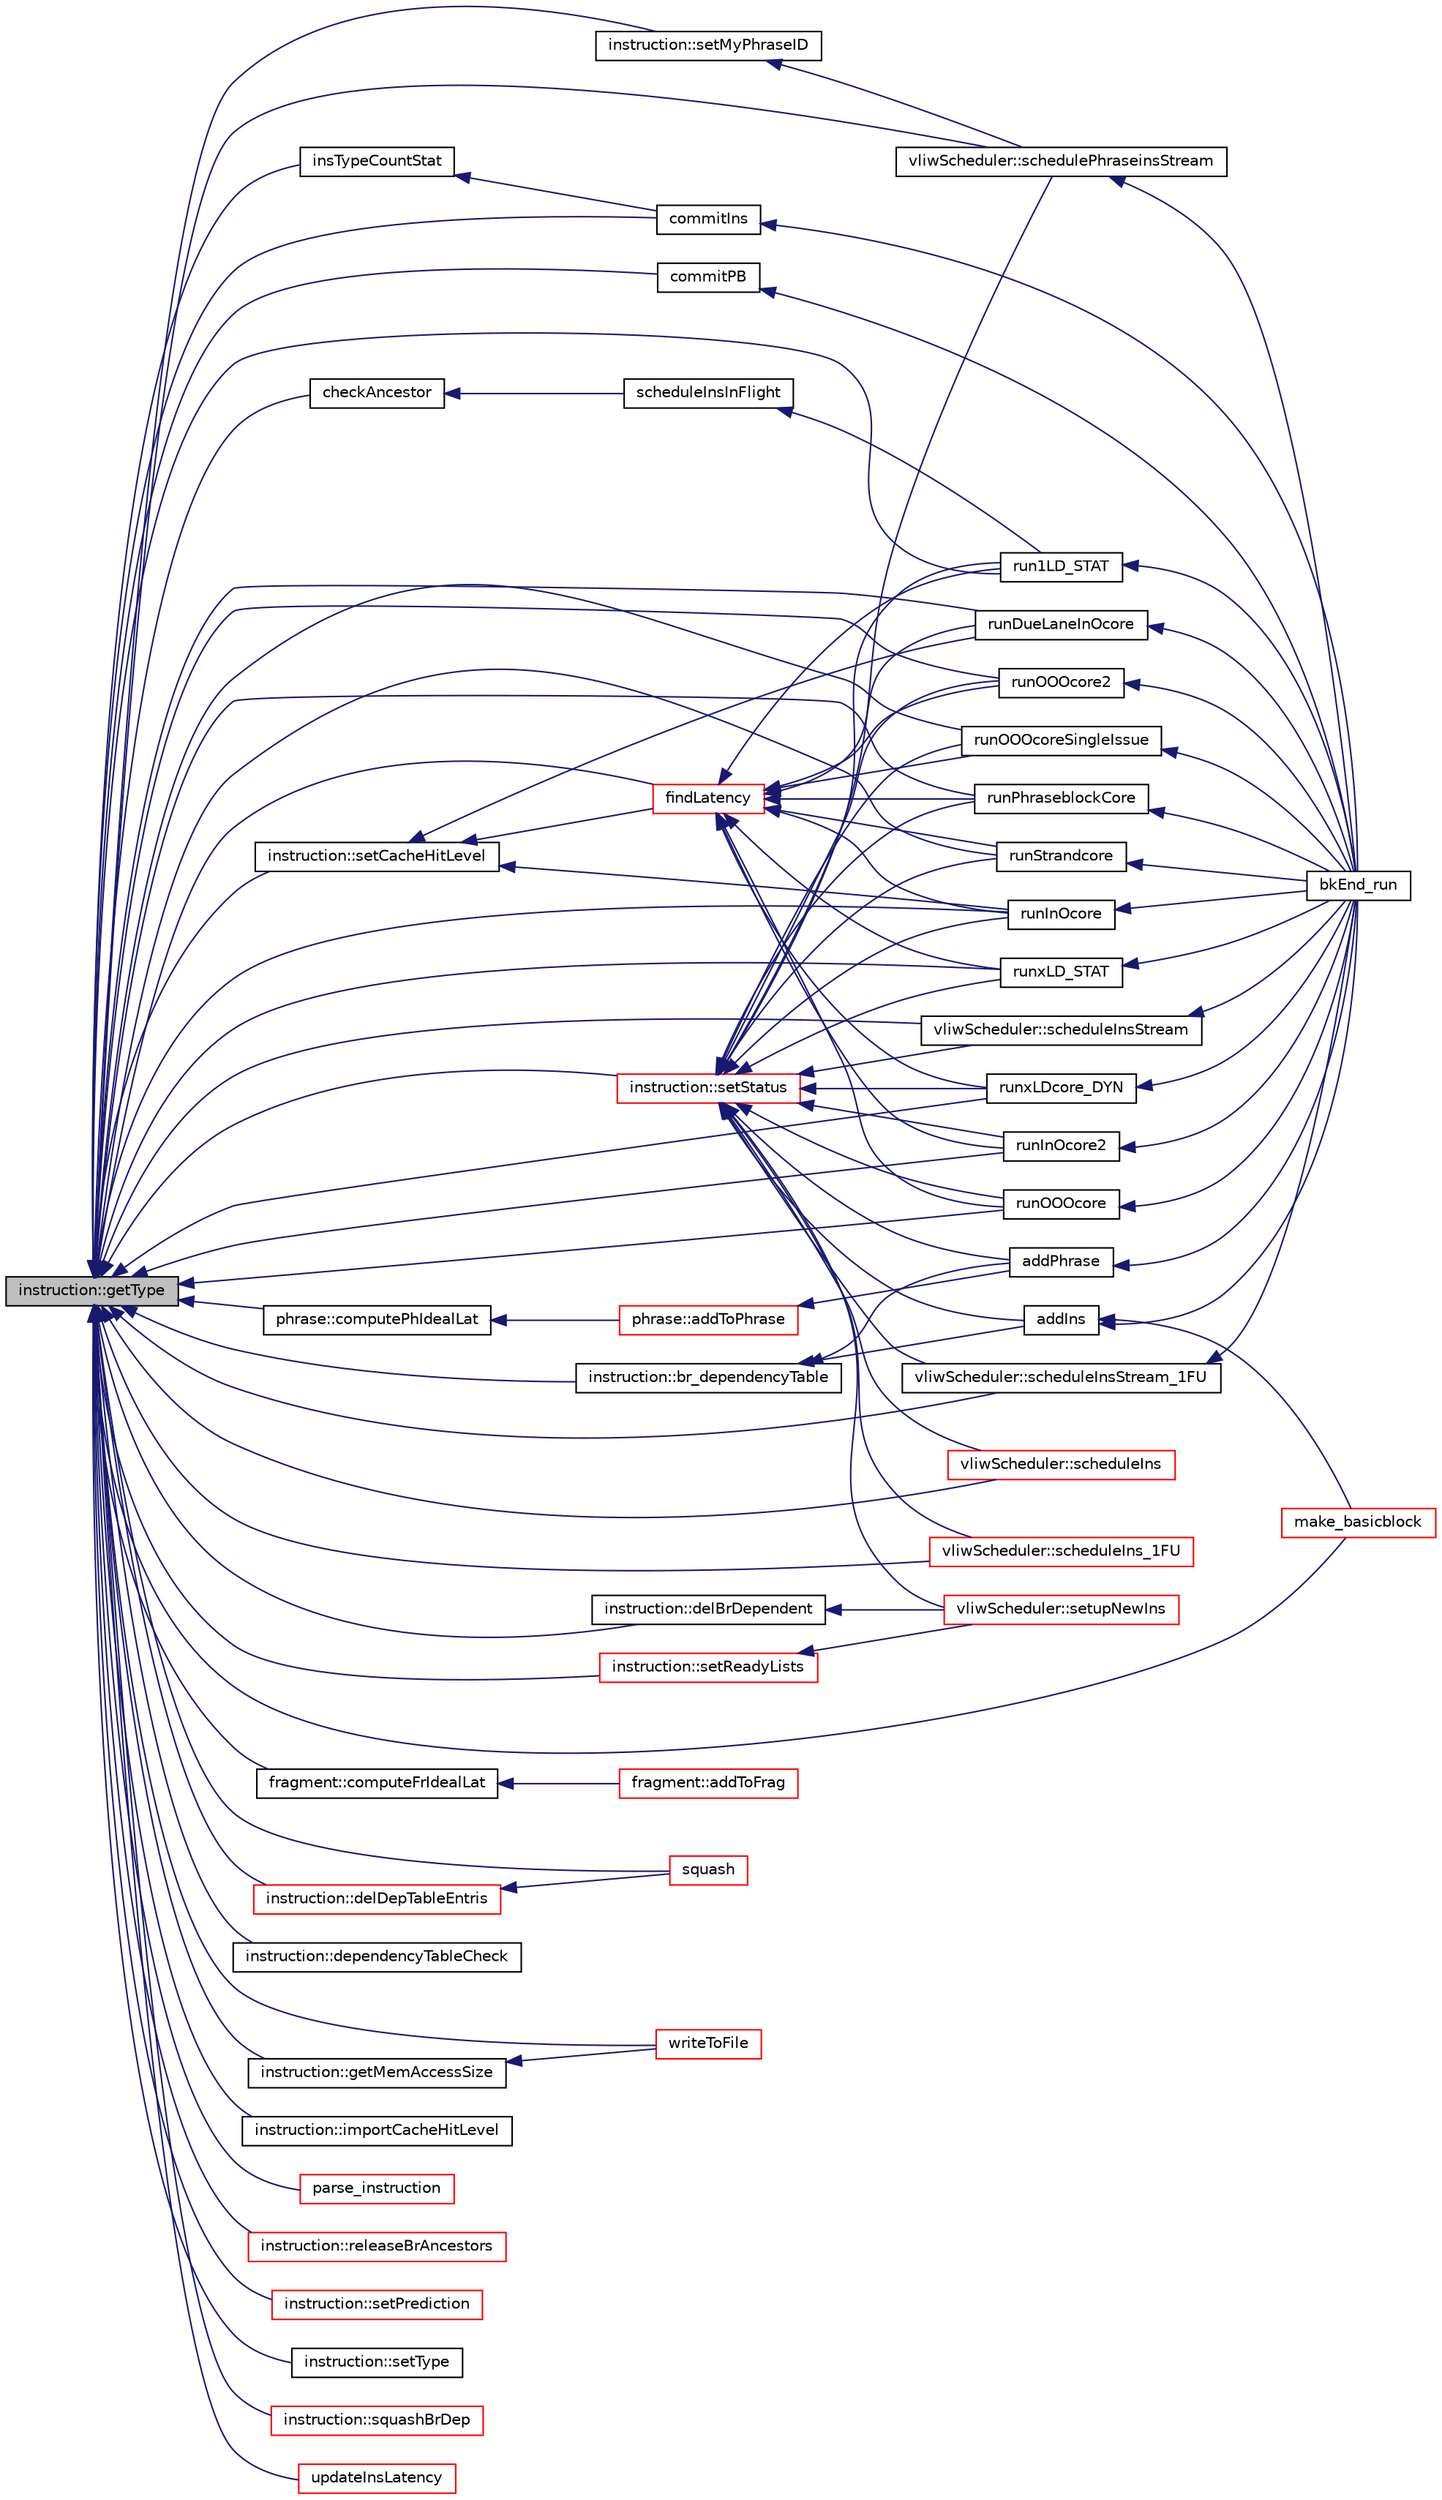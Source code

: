 digraph G
{
  edge [fontname="Helvetica",fontsize="10",labelfontname="Helvetica",labelfontsize="10"];
  node [fontname="Helvetica",fontsize="10",shape=record];
  rankdir=LR;
  Node1 [label="instruction::getType",height=0.2,width=0.4,color="black", fillcolor="grey75", style="filled" fontcolor="black"];
  Node1 -> Node2 [dir=back,color="midnightblue",fontsize="10",style="solid",fontname="Helvetica"];
  Node2 [label="instruction::br_dependencyTable",height=0.2,width=0.4,color="black", fillcolor="white", style="filled",URL="$classinstruction.html#a578f14a412f7d77a1e87aa52af78eade"];
  Node2 -> Node3 [dir=back,color="midnightblue",fontsize="10",style="solid",fontname="Helvetica"];
  Node3 [label="addIns",height=0.2,width=0.4,color="black", fillcolor="white", style="filled",URL="$bkEnd_8cpp.html#a699e911f02cc068558e37f3496d086ce"];
  Node3 -> Node4 [dir=back,color="midnightblue",fontsize="10",style="solid",fontname="Helvetica"];
  Node4 [label="bkEnd_run",height=0.2,width=0.4,color="black", fillcolor="white", style="filled",URL="$bkEnd_8h.html#a0de885ce07273f37e162ecb0e63ec95d"];
  Node3 -> Node5 [dir=back,color="midnightblue",fontsize="10",style="solid",fontname="Helvetica"];
  Node5 [label="make_basicblock",height=0.2,width=0.4,color="red", fillcolor="white", style="filled",URL="$make__basicblock_8cpp.html#a765669fc41b8885a39c1ec0df0df96ca"];
  Node2 -> Node6 [dir=back,color="midnightblue",fontsize="10",style="solid",fontname="Helvetica"];
  Node6 [label="addPhrase",height=0.2,width=0.4,color="black", fillcolor="white", style="filled",URL="$bkEnd_8cpp.html#a73b0a124e04ab7ad583a8ad063d501c5"];
  Node6 -> Node4 [dir=back,color="midnightblue",fontsize="10",style="solid",fontname="Helvetica"];
  Node1 -> Node7 [dir=back,color="midnightblue",fontsize="10",style="solid",fontname="Helvetica"];
  Node7 [label="checkAncestor",height=0.2,width=0.4,color="black", fillcolor="white", style="filled",URL="$bkEnd_8cpp.html#a614e7cde759a7fb104ba2b7c53ac31d3"];
  Node7 -> Node8 [dir=back,color="midnightblue",fontsize="10",style="solid",fontname="Helvetica"];
  Node8 [label="scheduleInsInFlight",height=0.2,width=0.4,color="black", fillcolor="white", style="filled",URL="$bkEnd_8cpp.html#a62811b6c8089a0b9969bcfa219fe4326"];
  Node8 -> Node9 [dir=back,color="midnightblue",fontsize="10",style="solid",fontname="Helvetica"];
  Node9 [label="run1LD_STAT",height=0.2,width=0.4,color="black", fillcolor="white", style="filled",URL="$bkEnd_8cpp.html#a97c39e40275c8b88452f484247c641e6"];
  Node9 -> Node4 [dir=back,color="midnightblue",fontsize="10",style="solid",fontname="Helvetica"];
  Node1 -> Node10 [dir=back,color="midnightblue",fontsize="10",style="solid",fontname="Helvetica"];
  Node10 [label="commitIns",height=0.2,width=0.4,color="black", fillcolor="white", style="filled",URL="$bkEnd_8cpp.html#a55d405fd16809cc233376112b4527f0b"];
  Node10 -> Node4 [dir=back,color="midnightblue",fontsize="10",style="solid",fontname="Helvetica"];
  Node1 -> Node11 [dir=back,color="midnightblue",fontsize="10",style="solid",fontname="Helvetica"];
  Node11 [label="commitPB",height=0.2,width=0.4,color="black", fillcolor="white", style="filled",URL="$bkEnd_8cpp.html#a2fbac5556ee437e9fab920fdc6eecce2"];
  Node11 -> Node4 [dir=back,color="midnightblue",fontsize="10",style="solid",fontname="Helvetica"];
  Node1 -> Node12 [dir=back,color="midnightblue",fontsize="10",style="solid",fontname="Helvetica"];
  Node12 [label="fragment::computeFrIdealLat",height=0.2,width=0.4,color="black", fillcolor="white", style="filled",URL="$classfragment.html#a6082d6576975ec4166aedf50e3db8143"];
  Node12 -> Node13 [dir=back,color="midnightblue",fontsize="10",style="solid",fontname="Helvetica"];
  Node13 [label="fragment::addToFrag",height=0.2,width=0.4,color="red", fillcolor="white", style="filled",URL="$classfragment.html#a536afae1860d52f35d230572958c5a48"];
  Node1 -> Node14 [dir=back,color="midnightblue",fontsize="10",style="solid",fontname="Helvetica"];
  Node14 [label="phrase::computePhIdealLat",height=0.2,width=0.4,color="black", fillcolor="white", style="filled",URL="$classphrase.html#a3802e4135d44de3591bf71a939b37123"];
  Node14 -> Node15 [dir=back,color="midnightblue",fontsize="10",style="solid",fontname="Helvetica"];
  Node15 [label="phrase::addToPhrase",height=0.2,width=0.4,color="red", fillcolor="white", style="filled",URL="$classphrase.html#a747fdf8e7ac40b4bad71d20129ae0e73"];
  Node15 -> Node6 [dir=back,color="midnightblue",fontsize="10",style="solid",fontname="Helvetica"];
  Node1 -> Node16 [dir=back,color="midnightblue",fontsize="10",style="solid",fontname="Helvetica"];
  Node16 [label="instruction::delBrDependent",height=0.2,width=0.4,color="black", fillcolor="white", style="filled",URL="$classinstruction.html#acf0ac8f3266fa128a76b3b287e2d305d"];
  Node16 -> Node17 [dir=back,color="midnightblue",fontsize="10",style="solid",fontname="Helvetica"];
  Node17 [label="vliwScheduler::setupNewIns",height=0.2,width=0.4,color="red", fillcolor="white", style="filled",URL="$classvliwScheduler.html#afd1ec0df4e12e892ef2e1d6cd5a1ad3c"];
  Node1 -> Node18 [dir=back,color="midnightblue",fontsize="10",style="solid",fontname="Helvetica"];
  Node18 [label="instruction::delDepTableEntris",height=0.2,width=0.4,color="red", fillcolor="white", style="filled",URL="$classinstruction.html#aa97fc6d29e3d841baede2a83414b3997"];
  Node18 -> Node19 [dir=back,color="midnightblue",fontsize="10",style="solid",fontname="Helvetica"];
  Node19 [label="squash",height=0.2,width=0.4,color="red", fillcolor="white", style="filled",URL="$bkEnd_8cpp.html#ab66b103fb7f2942ca9fd5379cf47893f"];
  Node1 -> Node20 [dir=back,color="midnightblue",fontsize="10",style="solid",fontname="Helvetica"];
  Node20 [label="instruction::dependencyTableCheck",height=0.2,width=0.4,color="black", fillcolor="white", style="filled",URL="$classinstruction.html#ab21a5713ecebfd1b6b6c8aeed06e4679"];
  Node1 -> Node21 [dir=back,color="midnightblue",fontsize="10",style="solid",fontname="Helvetica"];
  Node21 [label="findLatency",height=0.2,width=0.4,color="red", fillcolor="white", style="filled",URL="$bkEnd_8cpp.html#a425e040d7cdd063c48e543f19d61d29e"];
  Node21 -> Node9 [dir=back,color="midnightblue",fontsize="10",style="solid",fontname="Helvetica"];
  Node21 -> Node22 [dir=back,color="midnightblue",fontsize="10",style="solid",fontname="Helvetica"];
  Node22 [label="runDueLaneInOcore",height=0.2,width=0.4,color="black", fillcolor="white", style="filled",URL="$bkEnd_8cpp.html#ace2244168da67b24c25de5eeb8e324e7"];
  Node22 -> Node4 [dir=back,color="midnightblue",fontsize="10",style="solid",fontname="Helvetica"];
  Node21 -> Node23 [dir=back,color="midnightblue",fontsize="10",style="solid",fontname="Helvetica"];
  Node23 [label="runInOcore",height=0.2,width=0.4,color="black", fillcolor="white", style="filled",URL="$bkEnd_8cpp.html#a08f23b53db9ac916db6ee3b82c8a80a9"];
  Node23 -> Node4 [dir=back,color="midnightblue",fontsize="10",style="solid",fontname="Helvetica"];
  Node21 -> Node24 [dir=back,color="midnightblue",fontsize="10",style="solid",fontname="Helvetica"];
  Node24 [label="runInOcore2",height=0.2,width=0.4,color="black", fillcolor="white", style="filled",URL="$bkEnd_8cpp.html#ac12de6e25fc3f32a278fbc174b77bcf8"];
  Node24 -> Node4 [dir=back,color="midnightblue",fontsize="10",style="solid",fontname="Helvetica"];
  Node21 -> Node25 [dir=back,color="midnightblue",fontsize="10",style="solid",fontname="Helvetica"];
  Node25 [label="runOOOcore",height=0.2,width=0.4,color="black", fillcolor="white", style="filled",URL="$bkEnd_8cpp.html#a0048e706dd30cad67418041c870d1850"];
  Node25 -> Node4 [dir=back,color="midnightblue",fontsize="10",style="solid",fontname="Helvetica"];
  Node21 -> Node26 [dir=back,color="midnightblue",fontsize="10",style="solid",fontname="Helvetica"];
  Node26 [label="runOOOcore2",height=0.2,width=0.4,color="black", fillcolor="white", style="filled",URL="$bkEnd_8cpp.html#a1e86a57f718ccc5c785cb2f69e4eb150"];
  Node26 -> Node4 [dir=back,color="midnightblue",fontsize="10",style="solid",fontname="Helvetica"];
  Node21 -> Node27 [dir=back,color="midnightblue",fontsize="10",style="solid",fontname="Helvetica"];
  Node27 [label="runOOOcoreSingleIssue",height=0.2,width=0.4,color="black", fillcolor="white", style="filled",URL="$bkEnd_8cpp.html#a10447d26aeb9ab403590f64c71683174"];
  Node27 -> Node4 [dir=back,color="midnightblue",fontsize="10",style="solid",fontname="Helvetica"];
  Node21 -> Node28 [dir=back,color="midnightblue",fontsize="10",style="solid",fontname="Helvetica"];
  Node28 [label="runPhraseblockCore",height=0.2,width=0.4,color="black", fillcolor="white", style="filled",URL="$bkEnd_8cpp.html#a6ce7251cbd93290a7c6774649b96b166"];
  Node28 -> Node4 [dir=back,color="midnightblue",fontsize="10",style="solid",fontname="Helvetica"];
  Node21 -> Node29 [dir=back,color="midnightblue",fontsize="10",style="solid",fontname="Helvetica"];
  Node29 [label="runStrandcore",height=0.2,width=0.4,color="black", fillcolor="white", style="filled",URL="$bkEnd_8cpp.html#a72051851d4c12247aaab4ed481b9c2d1"];
  Node29 -> Node4 [dir=back,color="midnightblue",fontsize="10",style="solid",fontname="Helvetica"];
  Node21 -> Node30 [dir=back,color="midnightblue",fontsize="10",style="solid",fontname="Helvetica"];
  Node30 [label="runxLD_STAT",height=0.2,width=0.4,color="black", fillcolor="white", style="filled",URL="$bkEnd_8cpp.html#a63d6bd6a56d403ccb003d08d98681a3b"];
  Node30 -> Node4 [dir=back,color="midnightblue",fontsize="10",style="solid",fontname="Helvetica"];
  Node21 -> Node31 [dir=back,color="midnightblue",fontsize="10",style="solid",fontname="Helvetica"];
  Node31 [label="runxLDcore_DYN",height=0.2,width=0.4,color="black", fillcolor="white", style="filled",URL="$bkEnd_8cpp.html#a00dd14f5dbcba28599ade0a3d5c47091"];
  Node31 -> Node4 [dir=back,color="midnightblue",fontsize="10",style="solid",fontname="Helvetica"];
  Node1 -> Node32 [dir=back,color="midnightblue",fontsize="10",style="solid",fontname="Helvetica"];
  Node32 [label="instruction::getMemAccessSize",height=0.2,width=0.4,color="black", fillcolor="white", style="filled",URL="$classinstruction.html#a7811c2dd5418e30c53d2da2460e0d47c"];
  Node32 -> Node33 [dir=back,color="midnightblue",fontsize="10",style="solid",fontname="Helvetica"];
  Node33 [label="writeToFile",height=0.2,width=0.4,color="red", fillcolor="white", style="filled",URL="$logGen_8h.html#a3c9356ef2e3ab77174c9b7708f6b8c15"];
  Node1 -> Node34 [dir=back,color="midnightblue",fontsize="10",style="solid",fontname="Helvetica"];
  Node34 [label="instruction::importCacheHitLevel",height=0.2,width=0.4,color="black", fillcolor="white", style="filled",URL="$classinstruction.html#a94d61291db685cc1c3abb2bb72481b3a"];
  Node1 -> Node35 [dir=back,color="midnightblue",fontsize="10",style="solid",fontname="Helvetica"];
  Node35 [label="insTypeCountStat",height=0.2,width=0.4,color="black", fillcolor="white", style="filled",URL="$bkEnd_8cpp.html#a5d6a55cf1d8b31005873f03a098bc5ed"];
  Node35 -> Node10 [dir=back,color="midnightblue",fontsize="10",style="solid",fontname="Helvetica"];
  Node1 -> Node5 [dir=back,color="midnightblue",fontsize="10",style="solid",fontname="Helvetica"];
  Node1 -> Node36 [dir=back,color="midnightblue",fontsize="10",style="solid",fontname="Helvetica"];
  Node36 [label="parse_instruction",height=0.2,width=0.4,color="red", fillcolor="white", style="filled",URL="$make__instruction_8cpp.html#a2673a7cce171b34555a3a4249a0d61c8"];
  Node1 -> Node37 [dir=back,color="midnightblue",fontsize="10",style="solid",fontname="Helvetica"];
  Node37 [label="instruction::releaseBrAncestors",height=0.2,width=0.4,color="red", fillcolor="white", style="filled",URL="$classinstruction.html#a3ad24eb0105af8c9f593642c3961236f"];
  Node1 -> Node9 [dir=back,color="midnightblue",fontsize="10",style="solid",fontname="Helvetica"];
  Node1 -> Node22 [dir=back,color="midnightblue",fontsize="10",style="solid",fontname="Helvetica"];
  Node1 -> Node23 [dir=back,color="midnightblue",fontsize="10",style="solid",fontname="Helvetica"];
  Node1 -> Node24 [dir=back,color="midnightblue",fontsize="10",style="solid",fontname="Helvetica"];
  Node1 -> Node25 [dir=back,color="midnightblue",fontsize="10",style="solid",fontname="Helvetica"];
  Node1 -> Node26 [dir=back,color="midnightblue",fontsize="10",style="solid",fontname="Helvetica"];
  Node1 -> Node27 [dir=back,color="midnightblue",fontsize="10",style="solid",fontname="Helvetica"];
  Node1 -> Node28 [dir=back,color="midnightblue",fontsize="10",style="solid",fontname="Helvetica"];
  Node1 -> Node29 [dir=back,color="midnightblue",fontsize="10",style="solid",fontname="Helvetica"];
  Node1 -> Node30 [dir=back,color="midnightblue",fontsize="10",style="solid",fontname="Helvetica"];
  Node1 -> Node31 [dir=back,color="midnightblue",fontsize="10",style="solid",fontname="Helvetica"];
  Node1 -> Node38 [dir=back,color="midnightblue",fontsize="10",style="solid",fontname="Helvetica"];
  Node38 [label="vliwScheduler::scheduleIns",height=0.2,width=0.4,color="red", fillcolor="white", style="filled",URL="$classvliwScheduler.html#a29a8e438bea013f48b2cc7b3e672dfe6"];
  Node1 -> Node39 [dir=back,color="midnightblue",fontsize="10",style="solid",fontname="Helvetica"];
  Node39 [label="vliwScheduler::scheduleIns_1FU",height=0.2,width=0.4,color="red", fillcolor="white", style="filled",URL="$classvliwScheduler.html#a6b42ca4f7436dc7dfac2848dabc10416"];
  Node1 -> Node40 [dir=back,color="midnightblue",fontsize="10",style="solid",fontname="Helvetica"];
  Node40 [label="vliwScheduler::scheduleInsStream",height=0.2,width=0.4,color="black", fillcolor="white", style="filled",URL="$classvliwScheduler.html#a0c1dd56c752aee739de1aa373fc16078"];
  Node40 -> Node4 [dir=back,color="midnightblue",fontsize="10",style="solid",fontname="Helvetica"];
  Node1 -> Node41 [dir=back,color="midnightblue",fontsize="10",style="solid",fontname="Helvetica"];
  Node41 [label="vliwScheduler::scheduleInsStream_1FU",height=0.2,width=0.4,color="black", fillcolor="white", style="filled",URL="$classvliwScheduler.html#aab01a955d85779eeeddb36cf921e8e80"];
  Node41 -> Node4 [dir=back,color="midnightblue",fontsize="10",style="solid",fontname="Helvetica"];
  Node1 -> Node42 [dir=back,color="midnightblue",fontsize="10",style="solid",fontname="Helvetica"];
  Node42 [label="vliwScheduler::schedulePhraseinsStream",height=0.2,width=0.4,color="black", fillcolor="white", style="filled",URL="$classvliwScheduler.html#a5abce2c71dce559d07f8f5de8f04c146"];
  Node42 -> Node4 [dir=back,color="midnightblue",fontsize="10",style="solid",fontname="Helvetica"];
  Node1 -> Node43 [dir=back,color="midnightblue",fontsize="10",style="solid",fontname="Helvetica"];
  Node43 [label="instruction::setCacheHitLevel",height=0.2,width=0.4,color="black", fillcolor="white", style="filled",URL="$classinstruction.html#a060fa401d6b45027f08d827ef2ceb114"];
  Node43 -> Node21 [dir=back,color="midnightblue",fontsize="10",style="solid",fontname="Helvetica"];
  Node43 -> Node22 [dir=back,color="midnightblue",fontsize="10",style="solid",fontname="Helvetica"];
  Node43 -> Node23 [dir=back,color="midnightblue",fontsize="10",style="solid",fontname="Helvetica"];
  Node1 -> Node44 [dir=back,color="midnightblue",fontsize="10",style="solid",fontname="Helvetica"];
  Node44 [label="instruction::setMyPhraseID",height=0.2,width=0.4,color="black", fillcolor="white", style="filled",URL="$classinstruction.html#a9cf32c7fceaedc65fc68fc8711eef824"];
  Node44 -> Node42 [dir=back,color="midnightblue",fontsize="10",style="solid",fontname="Helvetica"];
  Node1 -> Node45 [dir=back,color="midnightblue",fontsize="10",style="solid",fontname="Helvetica"];
  Node45 [label="instruction::setPrediction",height=0.2,width=0.4,color="red", fillcolor="white", style="filled",URL="$classinstruction.html#afc0e97320e3110a0c3870f4537b913fe"];
  Node1 -> Node46 [dir=back,color="midnightblue",fontsize="10",style="solid",fontname="Helvetica"];
  Node46 [label="instruction::setReadyLists",height=0.2,width=0.4,color="red", fillcolor="white", style="filled",URL="$classinstruction.html#a21509e081fdfd3665c30d1bab3e1fd45"];
  Node46 -> Node17 [dir=back,color="midnightblue",fontsize="10",style="solid",fontname="Helvetica"];
  Node1 -> Node47 [dir=back,color="midnightblue",fontsize="10",style="solid",fontname="Helvetica"];
  Node47 [label="instruction::setStatus",height=0.2,width=0.4,color="red", fillcolor="white", style="filled",URL="$classinstruction.html#ab4b1bbe98c775d3a1fab0ed281a4ad4f"];
  Node47 -> Node3 [dir=back,color="midnightblue",fontsize="10",style="solid",fontname="Helvetica"];
  Node47 -> Node6 [dir=back,color="midnightblue",fontsize="10",style="solid",fontname="Helvetica"];
  Node47 -> Node9 [dir=back,color="midnightblue",fontsize="10",style="solid",fontname="Helvetica"];
  Node47 -> Node23 [dir=back,color="midnightblue",fontsize="10",style="solid",fontname="Helvetica"];
  Node47 -> Node24 [dir=back,color="midnightblue",fontsize="10",style="solid",fontname="Helvetica"];
  Node47 -> Node25 [dir=back,color="midnightblue",fontsize="10",style="solid",fontname="Helvetica"];
  Node47 -> Node26 [dir=back,color="midnightblue",fontsize="10",style="solid",fontname="Helvetica"];
  Node47 -> Node27 [dir=back,color="midnightblue",fontsize="10",style="solid",fontname="Helvetica"];
  Node47 -> Node28 [dir=back,color="midnightblue",fontsize="10",style="solid",fontname="Helvetica"];
  Node47 -> Node29 [dir=back,color="midnightblue",fontsize="10",style="solid",fontname="Helvetica"];
  Node47 -> Node30 [dir=back,color="midnightblue",fontsize="10",style="solid",fontname="Helvetica"];
  Node47 -> Node31 [dir=back,color="midnightblue",fontsize="10",style="solid",fontname="Helvetica"];
  Node47 -> Node38 [dir=back,color="midnightblue",fontsize="10",style="solid",fontname="Helvetica"];
  Node47 -> Node39 [dir=back,color="midnightblue",fontsize="10",style="solid",fontname="Helvetica"];
  Node47 -> Node40 [dir=back,color="midnightblue",fontsize="10",style="solid",fontname="Helvetica"];
  Node47 -> Node41 [dir=back,color="midnightblue",fontsize="10",style="solid",fontname="Helvetica"];
  Node47 -> Node42 [dir=back,color="midnightblue",fontsize="10",style="solid",fontname="Helvetica"];
  Node47 -> Node17 [dir=back,color="midnightblue",fontsize="10",style="solid",fontname="Helvetica"];
  Node1 -> Node48 [dir=back,color="midnightblue",fontsize="10",style="solid",fontname="Helvetica"];
  Node48 [label="instruction::setType",height=0.2,width=0.4,color="black", fillcolor="white", style="filled",URL="$classinstruction.html#aa6ff7d5323483cf18c10687ed8c1dc73"];
  Node1 -> Node19 [dir=back,color="midnightblue",fontsize="10",style="solid",fontname="Helvetica"];
  Node1 -> Node49 [dir=back,color="midnightblue",fontsize="10",style="solid",fontname="Helvetica"];
  Node49 [label="instruction::squashBrDep",height=0.2,width=0.4,color="red", fillcolor="white", style="filled",URL="$classinstruction.html#ad515289a10c6e269fda95c07dd7112bb"];
  Node1 -> Node50 [dir=back,color="midnightblue",fontsize="10",style="solid",fontname="Helvetica"];
  Node50 [label="updateInsLatency",height=0.2,width=0.4,color="red", fillcolor="white", style="filled",URL="$bkEnd_8cpp.html#a40f88a65aa975103ceb5a3ca6cbab13f"];
  Node1 -> Node33 [dir=back,color="midnightblue",fontsize="10",style="solid",fontname="Helvetica"];
}
